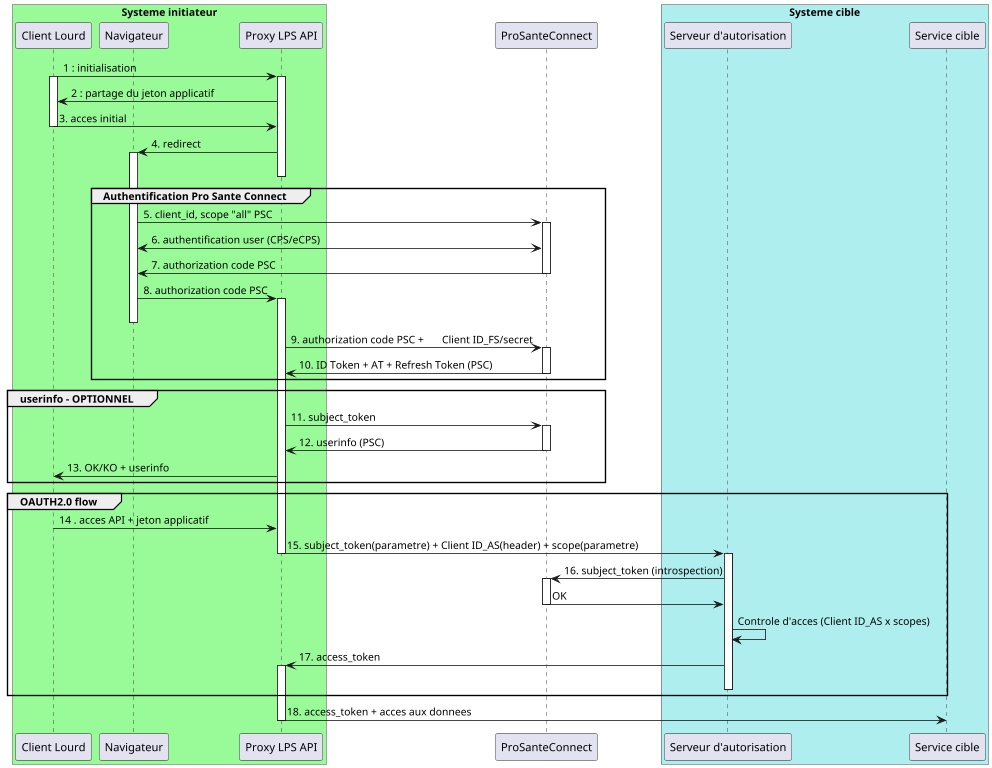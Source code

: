 @startuml
scale 1024*768

box  "Systeme initiateur" #palegreen

participant "Client Lourd" as n
participant "Navigateur" as nav
participant "Proxy LPS API" as appserver
end box

participant "ProSanteConnect" as psc

box  "Systeme cible" #paleturquoise
participant "Serveur d'autorisation" as AS
participant "Service cible" as API
end box


n->appserver:1 : initialisation
	activate appserver
    activate n
appserver->n:2 : partage du jeton applicatif
	



n->appserver:3. acces initial 
	deactivate n
appserver->nav:4. redirect
	activate nav
    deactivate appserver 

group Authentification Pro Sante Connect

nav->psc:5. client_id, scope "all" PSC
	activate psc

psc<->nav:6. authentification user (CPS/eCPS)

psc->nav:7. authorization code PSC
    deactivate psc
nav->appserver:8. authorization code PSC
	activate appserver
    deactivate nav 

appserver->psc: 9. authorization code PSC + 	Client ID_FS/secret
	activate psc
psc->appserver: 10. ID Token + AT + Refresh Token (PSC)
	deactivate psc
end 


group userinfo - OPTIONNEL
appserver->psc:11. subject_token
	activate psc
psc->appserver:12. userinfo (PSC)
	deactivate psc
appserver->n:13. OK/KO + userinfo
end




group OAUTH2.0 flow

n->appserver:14 . acces API + jeton applicatif
appserver->AS:15. subject_token(parametre) + Client ID_AS(header) + scope(parametre)
	deactivate appserver
	activate AS
AS->psc:16. subject_token (introspection)
	activate psc
psc->AS:OK
	deactivate psc
AS->AS : Controle d'acces (Client ID_AS x scopes)
AS->appserver:17. access_token
	activate appserver
	deactivate AS
end 
appserver->API:18. access_token + acces aux donnees
	deactivate appserver

@enduml